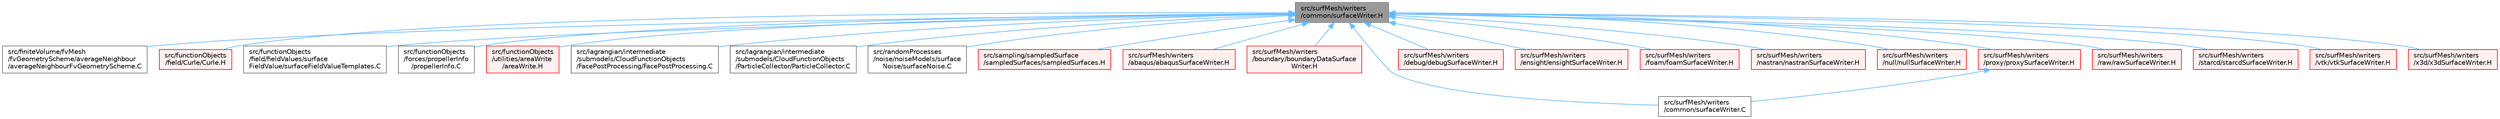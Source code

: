 digraph "src/surfMesh/writers/common/surfaceWriter.H"
{
 // LATEX_PDF_SIZE
  bgcolor="transparent";
  edge [fontname=Helvetica,fontsize=10,labelfontname=Helvetica,labelfontsize=10];
  node [fontname=Helvetica,fontsize=10,shape=box,height=0.2,width=0.4];
  Node1 [id="Node000001",label="src/surfMesh/writers\l/common/surfaceWriter.H",height=0.2,width=0.4,color="gray40", fillcolor="grey60", style="filled", fontcolor="black",tooltip=" "];
  Node1 -> Node2 [id="edge1_Node000001_Node000002",dir="back",color="steelblue1",style="solid",tooltip=" "];
  Node2 [id="Node000002",label="src/finiteVolume/fvMesh\l/fvGeometryScheme/averageNeighbour\l/averageNeighbourFvGeometryScheme.C",height=0.2,width=0.4,color="grey40", fillcolor="white", style="filled",URL="$averageNeighbourFvGeometryScheme_8C.html",tooltip=" "];
  Node1 -> Node3 [id="edge2_Node000001_Node000003",dir="back",color="steelblue1",style="solid",tooltip=" "];
  Node3 [id="Node000003",label="src/functionObjects\l/field/Curle/Curle.H",height=0.2,width=0.4,color="red", fillcolor="#FFF0F0", style="filled",URL="$Curle_8H.html",tooltip=" "];
  Node1 -> Node5 [id="edge3_Node000001_Node000005",dir="back",color="steelblue1",style="solid",tooltip=" "];
  Node5 [id="Node000005",label="src/functionObjects\l/field/fieldValues/surface\lFieldValue/surfaceFieldValueTemplates.C",height=0.2,width=0.4,color="grey40", fillcolor="white", style="filled",URL="$surfaceFieldValueTemplates_8C.html",tooltip=" "];
  Node1 -> Node6 [id="edge4_Node000001_Node000006",dir="back",color="steelblue1",style="solid",tooltip=" "];
  Node6 [id="Node000006",label="src/functionObjects\l/forces/propellerInfo\l/propellerInfo.C",height=0.2,width=0.4,color="grey40", fillcolor="white", style="filled",URL="$propellerInfo_8C.html",tooltip=" "];
  Node1 -> Node7 [id="edge5_Node000001_Node000007",dir="back",color="steelblue1",style="solid",tooltip=" "];
  Node7 [id="Node000007",label="src/functionObjects\l/utilities/areaWrite\l/areaWrite.H",height=0.2,width=0.4,color="red", fillcolor="#FFF0F0", style="filled",URL="$areaWrite_8H.html",tooltip=" "];
  Node1 -> Node10 [id="edge6_Node000001_Node000010",dir="back",color="steelblue1",style="solid",tooltip=" "];
  Node10 [id="Node000010",label="src/lagrangian/intermediate\l/submodels/CloudFunctionObjects\l/FacePostProcessing/FacePostProcessing.C",height=0.2,width=0.4,color="grey40", fillcolor="white", style="filled",URL="$FacePostProcessing_8C.html",tooltip=" "];
  Node1 -> Node11 [id="edge7_Node000001_Node000011",dir="back",color="steelblue1",style="solid",tooltip=" "];
  Node11 [id="Node000011",label="src/lagrangian/intermediate\l/submodels/CloudFunctionObjects\l/ParticleCollector/ParticleCollector.C",height=0.2,width=0.4,color="grey40", fillcolor="white", style="filled",URL="$ParticleCollector_8C.html",tooltip=" "];
  Node1 -> Node12 [id="edge8_Node000001_Node000012",dir="back",color="steelblue1",style="solid",tooltip=" "];
  Node12 [id="Node000012",label="src/randomProcesses\l/noise/noiseModels/surface\lNoise/surfaceNoise.C",height=0.2,width=0.4,color="grey40", fillcolor="white", style="filled",URL="$surfaceNoise_8C.html",tooltip=" "];
  Node1 -> Node13 [id="edge9_Node000001_Node000013",dir="back",color="steelblue1",style="solid",tooltip=" "];
  Node13 [id="Node000013",label="src/sampling/sampledSurface\l/sampledSurfaces/sampledSurfaces.H",height=0.2,width=0.4,color="red", fillcolor="#FFF0F0", style="filled",URL="$sampledSurfaces_8H.html",tooltip=" "];
  Node1 -> Node16 [id="edge10_Node000001_Node000016",dir="back",color="steelblue1",style="solid",tooltip=" "];
  Node16 [id="Node000016",label="src/surfMesh/writers\l/abaqus/abaqusSurfaceWriter.H",height=0.2,width=0.4,color="red", fillcolor="#FFF0F0", style="filled",URL="$abaqusSurfaceWriter_8H.html",tooltip=" "];
  Node1 -> Node18 [id="edge11_Node000001_Node000018",dir="back",color="steelblue1",style="solid",tooltip=" "];
  Node18 [id="Node000018",label="src/surfMesh/writers\l/boundary/boundaryDataSurface\lWriter.H",height=0.2,width=0.4,color="red", fillcolor="#FFF0F0", style="filled",URL="$boundaryDataSurfaceWriter_8H.html",tooltip=" "];
  Node1 -> Node20 [id="edge12_Node000001_Node000020",dir="back",color="steelblue1",style="solid",tooltip=" "];
  Node20 [id="Node000020",label="src/surfMesh/writers\l/common/surfaceWriter.C",height=0.2,width=0.4,color="grey40", fillcolor="white", style="filled",URL="$surfaceWriter_8C.html",tooltip=" "];
  Node1 -> Node21 [id="edge13_Node000001_Node000021",dir="back",color="steelblue1",style="solid",tooltip=" "];
  Node21 [id="Node000021",label="src/surfMesh/writers\l/debug/debugSurfaceWriter.H",height=0.2,width=0.4,color="red", fillcolor="#FFF0F0", style="filled",URL="$debugSurfaceWriter_8H.html",tooltip=" "];
  Node1 -> Node23 [id="edge14_Node000001_Node000023",dir="back",color="steelblue1",style="solid",tooltip=" "];
  Node23 [id="Node000023",label="src/surfMesh/writers\l/ensight/ensightSurfaceWriter.H",height=0.2,width=0.4,color="red", fillcolor="#FFF0F0", style="filled",URL="$ensightSurfaceWriter_8H.html",tooltip=" "];
  Node1 -> Node25 [id="edge15_Node000001_Node000025",dir="back",color="steelblue1",style="solid",tooltip=" "];
  Node25 [id="Node000025",label="src/surfMesh/writers\l/foam/foamSurfaceWriter.H",height=0.2,width=0.4,color="red", fillcolor="#FFF0F0", style="filled",URL="$foamSurfaceWriter_8H.html",tooltip=" "];
  Node1 -> Node27 [id="edge16_Node000001_Node000027",dir="back",color="steelblue1",style="solid",tooltip=" "];
  Node27 [id="Node000027",label="src/surfMesh/writers\l/nastran/nastranSurfaceWriter.H",height=0.2,width=0.4,color="red", fillcolor="#FFF0F0", style="filled",URL="$nastranSurfaceWriter_8H.html",tooltip=" "];
  Node1 -> Node29 [id="edge17_Node000001_Node000029",dir="back",color="steelblue1",style="solid",tooltip=" "];
  Node29 [id="Node000029",label="src/surfMesh/writers\l/null/nullSurfaceWriter.H",height=0.2,width=0.4,color="red", fillcolor="#FFF0F0", style="filled",URL="$nullSurfaceWriter_8H.html",tooltip=" "];
  Node1 -> Node31 [id="edge18_Node000001_Node000031",dir="back",color="steelblue1",style="solid",tooltip=" "];
  Node31 [id="Node000031",label="src/surfMesh/writers\l/proxy/proxySurfaceWriter.H",height=0.2,width=0.4,color="red", fillcolor="#FFF0F0", style="filled",URL="$proxySurfaceWriter_8H.html",tooltip=" "];
  Node31 -> Node20 [id="edge19_Node000031_Node000020",dir="back",color="steelblue1",style="solid",tooltip=" "];
  Node1 -> Node33 [id="edge20_Node000001_Node000033",dir="back",color="steelblue1",style="solid",tooltip=" "];
  Node33 [id="Node000033",label="src/surfMesh/writers\l/raw/rawSurfaceWriter.H",height=0.2,width=0.4,color="red", fillcolor="#FFF0F0", style="filled",URL="$rawSurfaceWriter_8H.html",tooltip=" "];
  Node1 -> Node35 [id="edge21_Node000001_Node000035",dir="back",color="steelblue1",style="solid",tooltip=" "];
  Node35 [id="Node000035",label="src/surfMesh/writers\l/starcd/starcdSurfaceWriter.H",height=0.2,width=0.4,color="red", fillcolor="#FFF0F0", style="filled",URL="$starcdSurfaceWriter_8H.html",tooltip=" "];
  Node1 -> Node37 [id="edge22_Node000001_Node000037",dir="back",color="steelblue1",style="solid",tooltip=" "];
  Node37 [id="Node000037",label="src/surfMesh/writers\l/vtk/vtkSurfaceWriter.H",height=0.2,width=0.4,color="red", fillcolor="#FFF0F0", style="filled",URL="$vtkSurfaceWriter_8H.html",tooltip=" "];
  Node1 -> Node41 [id="edge23_Node000001_Node000041",dir="back",color="steelblue1",style="solid",tooltip=" "];
  Node41 [id="Node000041",label="src/surfMesh/writers\l/x3d/x3dSurfaceWriter.H",height=0.2,width=0.4,color="red", fillcolor="#FFF0F0", style="filled",URL="$x3dSurfaceWriter_8H.html",tooltip=" "];
}
